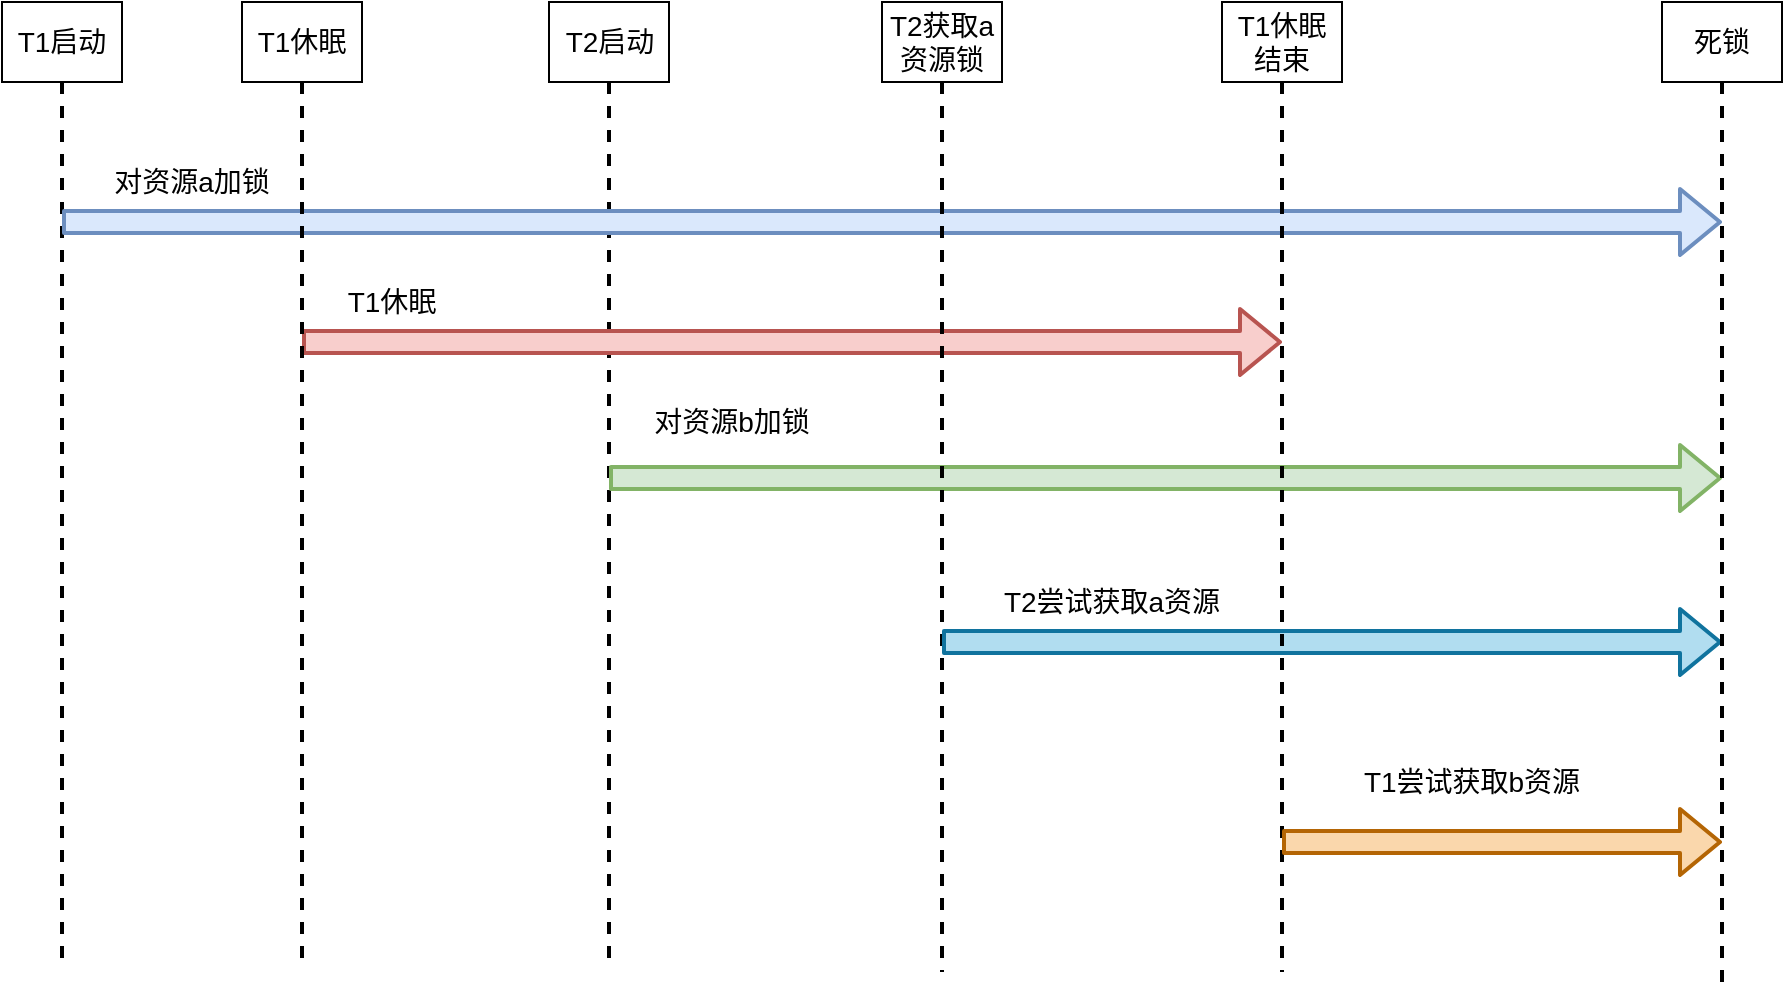 <mxfile version="12.3.2" type="device" pages="1"><diagram id="77aSEOIhFPP2OUlBbwb9" name="第 1 页"><mxGraphModel dx="1304" dy="538" grid="1" gridSize="10" guides="1" tooltips="1" connect="1" arrows="1" fold="1" page="1" pageScale="1" pageWidth="827" pageHeight="1169" math="0" shadow="0"><root><mxCell id="0"/><mxCell id="1" parent="0"/><mxCell id="GzsSpN3HejBx1kq1f_6T-7" style="edgeStyle=orthogonalEdgeStyle;rounded=0;orthogonalLoop=1;jettySize=auto;html=1;exitX=0.5;exitY=1;exitDx=0;exitDy=0;fontSize=14;dashed=1;endArrow=none;endFill=0;strokeWidth=2;" edge="1" parent="1" source="GzsSpN3HejBx1kq1f_6T-6"><mxGeometry relative="1" as="geometry"><mxPoint x="170" y="700.833" as="targetPoint"/></mxGeometry></mxCell><mxCell id="GzsSpN3HejBx1kq1f_6T-6" value="T1启动" style="rounded=0;whiteSpace=wrap;html=1;fontSize=14;" vertex="1" parent="1"><mxGeometry x="140" y="220" width="60" height="40" as="geometry"/></mxCell><mxCell id="GzsSpN3HejBx1kq1f_6T-12" style="edgeStyle=orthogonalEdgeStyle;rounded=0;orthogonalLoop=1;jettySize=auto;html=1;exitX=0.5;exitY=1;exitDx=0;exitDy=0;dashed=1;endArrow=none;endFill=0;fontSize=14;strokeWidth=2;" edge="1" parent="1" source="GzsSpN3HejBx1kq1f_6T-9"><mxGeometry relative="1" as="geometry"><mxPoint x="443.5" y="700.833" as="targetPoint"/></mxGeometry></mxCell><mxCell id="GzsSpN3HejBx1kq1f_6T-9" value="T2启动" style="rounded=0;whiteSpace=wrap;html=1;fontSize=14;" vertex="1" parent="1"><mxGeometry x="413.5" y="220" width="60" height="40" as="geometry"/></mxCell><mxCell id="GzsSpN3HejBx1kq1f_6T-13" value="" style="endArrow=classic;html=1;fontSize=14;fillColor=#dae8fc;strokeColor=#6c8ebf;strokeWidth=2;shape=flexArrow;" edge="1" parent="1"><mxGeometry width="50" height="50" relative="1" as="geometry"><mxPoint x="170" y="330" as="sourcePoint"/><mxPoint x="1000" y="330" as="targetPoint"/></mxGeometry></mxCell><mxCell id="GzsSpN3HejBx1kq1f_6T-14" value="对资源a加锁" style="text;html=1;strokeColor=none;fillColor=none;align=center;verticalAlign=middle;whiteSpace=wrap;rounded=0;fontSize=14;" vertex="1" parent="1"><mxGeometry x="190" y="300" width="90" height="20" as="geometry"/></mxCell><mxCell id="GzsSpN3HejBx1kq1f_6T-15" value="" style="endArrow=classic;html=1;fontSize=14;fillColor=#d5e8d4;strokeColor=#82b366;strokeWidth=2;shape=flexArrow;" edge="1" parent="1"><mxGeometry width="50" height="50" relative="1" as="geometry"><mxPoint x="443.5" y="458" as="sourcePoint"/><mxPoint x="1000" y="458" as="targetPoint"/></mxGeometry></mxCell><mxCell id="GzsSpN3HejBx1kq1f_6T-16" value="对资源b加锁" style="text;html=1;strokeColor=none;fillColor=none;align=center;verticalAlign=middle;whiteSpace=wrap;rounded=0;fontSize=14;" vertex="1" parent="1"><mxGeometry x="460" y="420" width="90" height="20" as="geometry"/></mxCell><mxCell id="GzsSpN3HejBx1kq1f_6T-17" value="" style="endArrow=classic;html=1;fontSize=14;fillColor=#f8cecc;strokeColor=#b85450;strokeWidth=2;shape=flexArrow;" edge="1" parent="1"><mxGeometry width="50" height="50" relative="1" as="geometry"><mxPoint x="290" y="390" as="sourcePoint"/><mxPoint x="780" y="390" as="targetPoint"/></mxGeometry></mxCell><mxCell id="GzsSpN3HejBx1kq1f_6T-18" value="T1休眠" style="text;html=1;strokeColor=none;fillColor=none;align=center;verticalAlign=middle;whiteSpace=wrap;rounded=0;fontSize=14;" vertex="1" parent="1"><mxGeometry x="290" y="360" width="90" height="20" as="geometry"/></mxCell><mxCell id="GzsSpN3HejBx1kq1f_6T-21" style="edgeStyle=orthogonalEdgeStyle;rounded=0;orthogonalLoop=1;jettySize=auto;html=1;exitX=0.5;exitY=1;exitDx=0;exitDy=0;endArrow=none;endFill=0;fontSize=14;dashed=1;strokeWidth=2;" edge="1" parent="1" source="GzsSpN3HejBx1kq1f_6T-20"><mxGeometry relative="1" as="geometry"><mxPoint x="290" y="701.667" as="targetPoint"/></mxGeometry></mxCell><mxCell id="GzsSpN3HejBx1kq1f_6T-20" value="T1休眠" style="rounded=0;whiteSpace=wrap;html=1;fontSize=14;" vertex="1" parent="1"><mxGeometry x="260" y="220" width="60" height="40" as="geometry"/></mxCell><mxCell id="GzsSpN3HejBx1kq1f_6T-23" style="edgeStyle=orthogonalEdgeStyle;rounded=0;orthogonalLoop=1;jettySize=auto;html=1;exitX=0.5;exitY=1;exitDx=0;exitDy=0;dashed=1;endArrow=none;endFill=0;fontSize=14;strokeWidth=2;" edge="1" parent="1" source="GzsSpN3HejBx1kq1f_6T-22"><mxGeometry relative="1" as="geometry"><mxPoint x="610" y="705" as="targetPoint"/></mxGeometry></mxCell><mxCell id="GzsSpN3HejBx1kq1f_6T-22" value="T2获取a资源锁" style="rounded=0;whiteSpace=wrap;html=1;fontSize=14;" vertex="1" parent="1"><mxGeometry x="580" y="220" width="60" height="40" as="geometry"/></mxCell><mxCell id="GzsSpN3HejBx1kq1f_6T-24" value="T2尝试获取a资源" style="text;html=1;strokeColor=none;fillColor=none;align=center;verticalAlign=middle;whiteSpace=wrap;rounded=0;fontSize=14;" vertex="1" parent="1"><mxGeometry x="630" y="510" width="130" height="20" as="geometry"/></mxCell><mxCell id="GzsSpN3HejBx1kq1f_6T-25" value="" style="endArrow=classic;html=1;fontSize=14;fillColor=#b1ddf0;strokeColor=#10739e;strokeWidth=2;shape=flexArrow;" edge="1" parent="1"><mxGeometry width="50" height="50" relative="1" as="geometry"><mxPoint x="610" y="540" as="sourcePoint"/><mxPoint x="1000" y="540" as="targetPoint"/></mxGeometry></mxCell><mxCell id="GzsSpN3HejBx1kq1f_6T-26" style="edgeStyle=orthogonalEdgeStyle;rounded=0;orthogonalLoop=1;jettySize=auto;html=1;exitX=0.5;exitY=1;exitDx=0;exitDy=0;dashed=1;endArrow=none;endFill=0;fontSize=14;strokeWidth=2;" edge="1" source="GzsSpN3HejBx1kq1f_6T-28" parent="1"><mxGeometry relative="1" as="geometry"><mxPoint x="780" y="705" as="targetPoint"/></mxGeometry></mxCell><mxCell id="GzsSpN3HejBx1kq1f_6T-27" value="T1尝试获取b资源" style="text;html=1;strokeColor=none;fillColor=none;align=center;verticalAlign=middle;whiteSpace=wrap;rounded=0;fontSize=14;" vertex="1" parent="1"><mxGeometry x="810" y="600" width="130" height="20" as="geometry"/></mxCell><mxCell id="GzsSpN3HejBx1kq1f_6T-28" value="T1休眠结束" style="rounded=0;whiteSpace=wrap;html=1;fontSize=14;" vertex="1" parent="1"><mxGeometry x="750" y="220" width="60" height="40" as="geometry"/></mxCell><mxCell id="GzsSpN3HejBx1kq1f_6T-29" value="" style="endArrow=classic;html=1;fontSize=14;fillColor=#fad7ac;strokeColor=#b46504;strokeWidth=2;shape=flexArrow;" edge="1" parent="1"><mxGeometry width="50" height="50" relative="1" as="geometry"><mxPoint x="780" y="640" as="sourcePoint"/><mxPoint x="1000" y="640" as="targetPoint"/></mxGeometry></mxCell><mxCell id="GzsSpN3HejBx1kq1f_6T-31" style="edgeStyle=orthogonalEdgeStyle;rounded=0;orthogonalLoop=1;jettySize=auto;html=1;exitX=0.5;exitY=1;exitDx=0;exitDy=0;dashed=1;endArrow=none;endFill=0;strokeWidth=2;fontSize=14;" edge="1" parent="1" source="GzsSpN3HejBx1kq1f_6T-30"><mxGeometry relative="1" as="geometry"><mxPoint x="1000" y="710" as="targetPoint"/></mxGeometry></mxCell><mxCell id="GzsSpN3HejBx1kq1f_6T-30" value="死锁" style="rounded=0;whiteSpace=wrap;html=1;fontSize=14;" vertex="1" parent="1"><mxGeometry x="970" y="220" width="60" height="40" as="geometry"/></mxCell></root></mxGraphModel></diagram></mxfile>